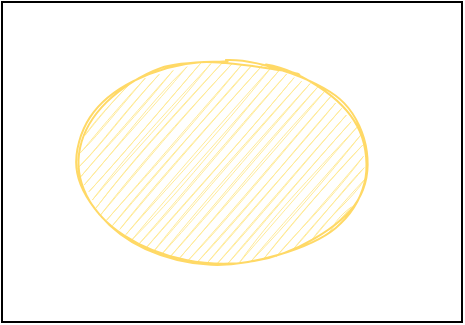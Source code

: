 <mxfile version="20.5.3" type="embed"><diagram id="DWjpSvbVxY2pOprUcE6g" name="Page-1"><mxGraphModel dx="860" dy="784" grid="1" gridSize="10" guides="1" tooltips="1" connect="1" arrows="1" fold="1" page="1" pageScale="1" pageWidth="827" pageHeight="1169" math="0" shadow="0"><root><mxCell id="0"/><mxCell id="1" parent="0"/><mxCell id="232" value="" style="rounded=0;whiteSpace=wrap;html=1;" vertex="1" parent="1"><mxGeometry x="840" y="10" width="230" height="160" as="geometry"/></mxCell><mxCell id="160" value="" style="ellipse;whiteSpace=wrap;html=1;verticalAlign=top;sketch=1;fontFamily=Architects Daughter;fontSource=https%3A%2F%2Ffonts.googleapis.com%2Fcss%3Ffamily%3DArchitects%2BDaughter;strokeColor=#FFD966;fillColor=#FFEB99;" parent="1" vertex="1"><mxGeometry x="880" y="40" width="140" height="100" as="geometry"/></mxCell></root></mxGraphModel></diagram></mxfile>